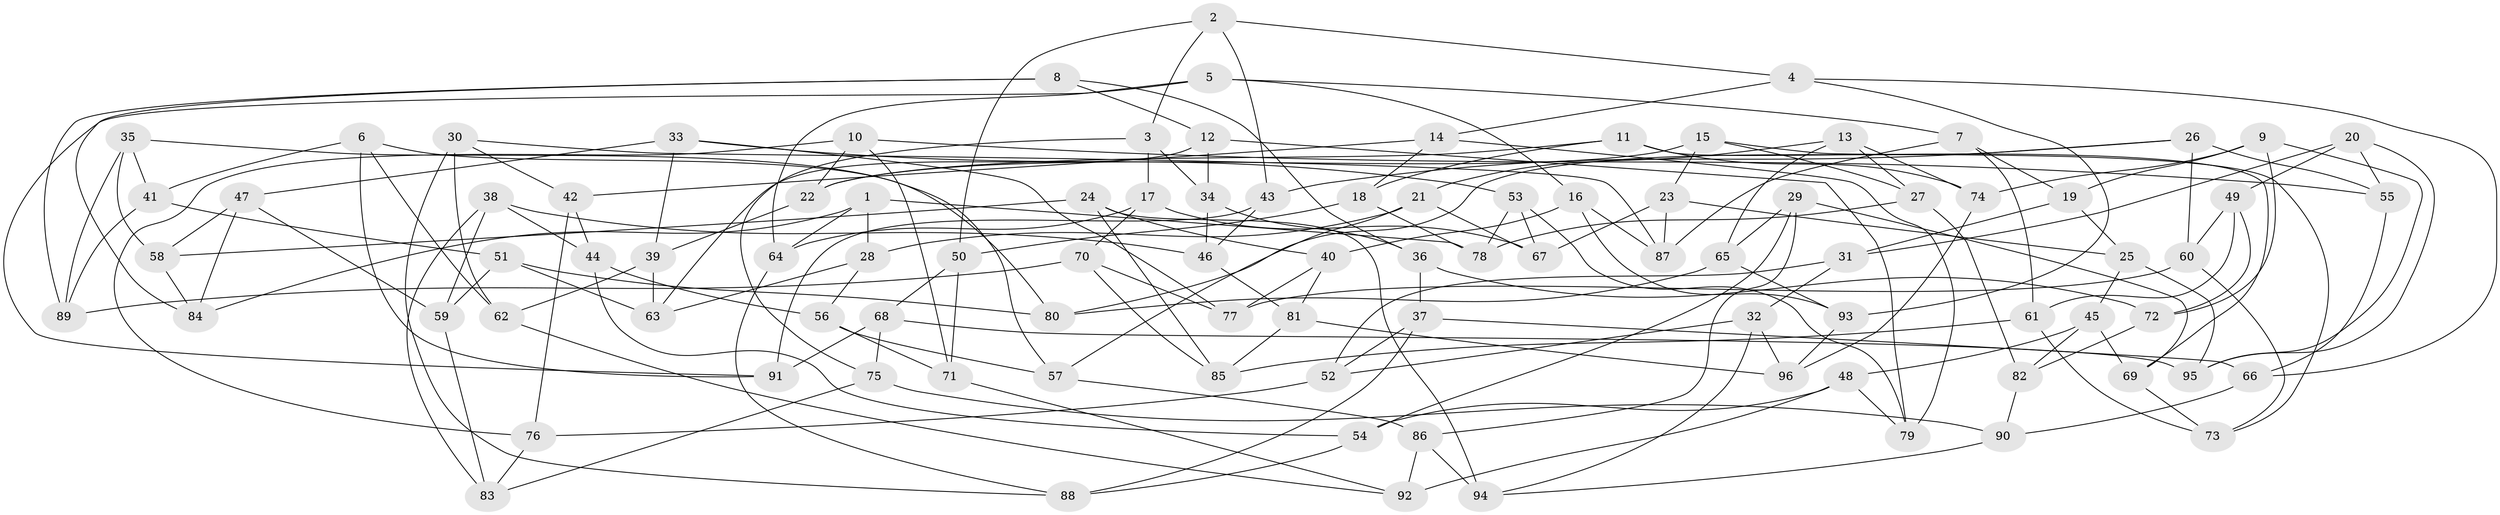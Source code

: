 // coarse degree distribution, {6: 0.5689655172413793, 4: 0.29310344827586204, 5: 0.08620689655172414, 3: 0.05172413793103448}
// Generated by graph-tools (version 1.1) at 2025/24/03/03/25 07:24:28]
// undirected, 96 vertices, 192 edges
graph export_dot {
graph [start="1"]
  node [color=gray90,style=filled];
  1;
  2;
  3;
  4;
  5;
  6;
  7;
  8;
  9;
  10;
  11;
  12;
  13;
  14;
  15;
  16;
  17;
  18;
  19;
  20;
  21;
  22;
  23;
  24;
  25;
  26;
  27;
  28;
  29;
  30;
  31;
  32;
  33;
  34;
  35;
  36;
  37;
  38;
  39;
  40;
  41;
  42;
  43;
  44;
  45;
  46;
  47;
  48;
  49;
  50;
  51;
  52;
  53;
  54;
  55;
  56;
  57;
  58;
  59;
  60;
  61;
  62;
  63;
  64;
  65;
  66;
  67;
  68;
  69;
  70;
  71;
  72;
  73;
  74;
  75;
  76;
  77;
  78;
  79;
  80;
  81;
  82;
  83;
  84;
  85;
  86;
  87;
  88;
  89;
  90;
  91;
  92;
  93;
  94;
  95;
  96;
  1 -- 64;
  1 -- 78;
  1 -- 28;
  1 -- 84;
  2 -- 3;
  2 -- 43;
  2 -- 4;
  2 -- 50;
  3 -- 75;
  3 -- 17;
  3 -- 34;
  4 -- 66;
  4 -- 93;
  4 -- 14;
  5 -- 91;
  5 -- 7;
  5 -- 64;
  5 -- 16;
  6 -- 41;
  6 -- 91;
  6 -- 62;
  6 -- 57;
  7 -- 19;
  7 -- 87;
  7 -- 61;
  8 -- 89;
  8 -- 84;
  8 -- 12;
  8 -- 36;
  9 -- 72;
  9 -- 19;
  9 -- 95;
  9 -- 74;
  10 -- 55;
  10 -- 22;
  10 -- 76;
  10 -- 71;
  11 -- 18;
  11 -- 69;
  11 -- 22;
  11 -- 74;
  12 -- 34;
  12 -- 63;
  12 -- 79;
  13 -- 21;
  13 -- 27;
  13 -- 65;
  13 -- 74;
  14 -- 18;
  14 -- 42;
  14 -- 79;
  15 -- 23;
  15 -- 27;
  15 -- 22;
  15 -- 73;
  16 -- 93;
  16 -- 40;
  16 -- 87;
  17 -- 67;
  17 -- 64;
  17 -- 70;
  18 -- 50;
  18 -- 78;
  19 -- 31;
  19 -- 25;
  20 -- 49;
  20 -- 31;
  20 -- 95;
  20 -- 55;
  21 -- 57;
  21 -- 67;
  21 -- 28;
  22 -- 39;
  23 -- 67;
  23 -- 87;
  23 -- 25;
  24 -- 94;
  24 -- 58;
  24 -- 85;
  24 -- 40;
  25 -- 45;
  25 -- 95;
  26 -- 60;
  26 -- 55;
  26 -- 43;
  26 -- 80;
  27 -- 78;
  27 -- 82;
  28 -- 56;
  28 -- 63;
  29 -- 86;
  29 -- 69;
  29 -- 65;
  29 -- 54;
  30 -- 42;
  30 -- 62;
  30 -- 88;
  30 -- 87;
  31 -- 52;
  31 -- 32;
  32 -- 52;
  32 -- 96;
  32 -- 94;
  33 -- 47;
  33 -- 77;
  33 -- 39;
  33 -- 53;
  34 -- 36;
  34 -- 46;
  35 -- 89;
  35 -- 80;
  35 -- 58;
  35 -- 41;
  36 -- 37;
  36 -- 72;
  37 -- 88;
  37 -- 52;
  37 -- 66;
  38 -- 59;
  38 -- 83;
  38 -- 44;
  38 -- 46;
  39 -- 62;
  39 -- 63;
  40 -- 77;
  40 -- 81;
  41 -- 89;
  41 -- 51;
  42 -- 76;
  42 -- 44;
  43 -- 46;
  43 -- 91;
  44 -- 54;
  44 -- 56;
  45 -- 69;
  45 -- 48;
  45 -- 82;
  46 -- 81;
  47 -- 84;
  47 -- 58;
  47 -- 59;
  48 -- 79;
  48 -- 92;
  48 -- 54;
  49 -- 61;
  49 -- 72;
  49 -- 60;
  50 -- 68;
  50 -- 71;
  51 -- 63;
  51 -- 59;
  51 -- 80;
  52 -- 76;
  53 -- 67;
  53 -- 79;
  53 -- 78;
  54 -- 88;
  55 -- 66;
  56 -- 71;
  56 -- 57;
  57 -- 86;
  58 -- 84;
  59 -- 83;
  60 -- 73;
  60 -- 77;
  61 -- 73;
  61 -- 85;
  62 -- 92;
  64 -- 88;
  65 -- 80;
  65 -- 93;
  66 -- 90;
  68 -- 91;
  68 -- 75;
  68 -- 95;
  69 -- 73;
  70 -- 89;
  70 -- 85;
  70 -- 77;
  71 -- 92;
  72 -- 82;
  74 -- 96;
  75 -- 83;
  75 -- 90;
  76 -- 83;
  81 -- 96;
  81 -- 85;
  82 -- 90;
  86 -- 94;
  86 -- 92;
  90 -- 94;
  93 -- 96;
}
